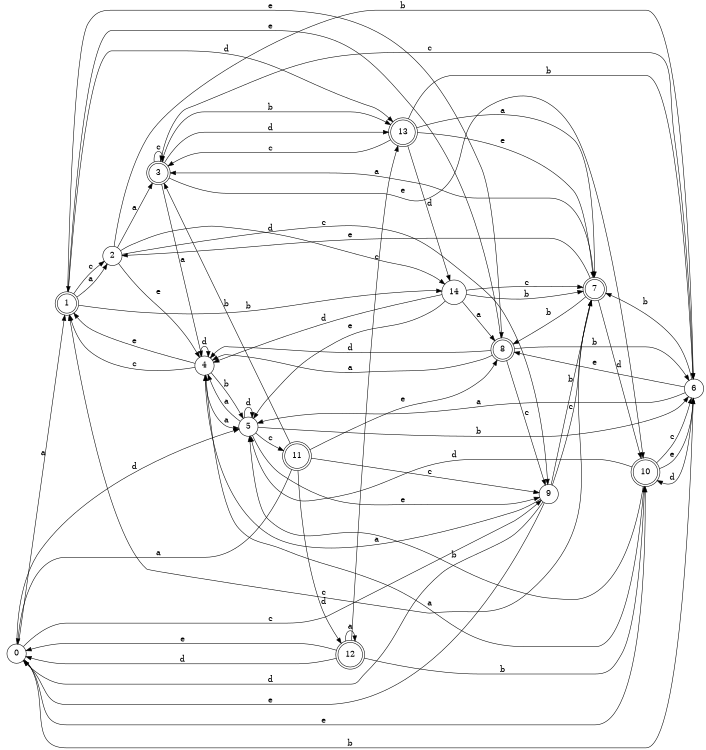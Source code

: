 digraph n12_7 {
__start0 [label="" shape="none"];

rankdir=LR;
size="8,5";

s0 [style="filled", color="black", fillcolor="white" shape="circle", label="0"];
s1 [style="rounded,filled", color="black", fillcolor="white" shape="doublecircle", label="1"];
s2 [style="filled", color="black", fillcolor="white" shape="circle", label="2"];
s3 [style="rounded,filled", color="black", fillcolor="white" shape="doublecircle", label="3"];
s4 [style="filled", color="black", fillcolor="white" shape="circle", label="4"];
s5 [style="filled", color="black", fillcolor="white" shape="circle", label="5"];
s6 [style="filled", color="black", fillcolor="white" shape="circle", label="6"];
s7 [style="rounded,filled", color="black", fillcolor="white" shape="doublecircle", label="7"];
s8 [style="rounded,filled", color="black", fillcolor="white" shape="doublecircle", label="8"];
s9 [style="filled", color="black", fillcolor="white" shape="circle", label="9"];
s10 [style="rounded,filled", color="black", fillcolor="white" shape="doublecircle", label="10"];
s11 [style="rounded,filled", color="black", fillcolor="white" shape="doublecircle", label="11"];
s12 [style="rounded,filled", color="black", fillcolor="white" shape="doublecircle", label="12"];
s13 [style="rounded,filled", color="black", fillcolor="white" shape="doublecircle", label="13"];
s14 [style="filled", color="black", fillcolor="white" shape="circle", label="14"];
s0 -> s1 [label="a"];
s0 -> s6 [label="b"];
s0 -> s9 [label="c"];
s0 -> s5 [label="d"];
s0 -> s10 [label="e"];
s1 -> s2 [label="a"];
s1 -> s14 [label="b"];
s1 -> s2 [label="c"];
s1 -> s13 [label="d"];
s1 -> s8 [label="e"];
s2 -> s3 [label="a"];
s2 -> s6 [label="b"];
s2 -> s9 [label="c"];
s2 -> s14 [label="d"];
s2 -> s4 [label="e"];
s3 -> s4 [label="a"];
s3 -> s13 [label="b"];
s3 -> s3 [label="c"];
s3 -> s13 [label="d"];
s3 -> s10 [label="e"];
s4 -> s5 [label="a"];
s4 -> s5 [label="b"];
s4 -> s1 [label="c"];
s4 -> s4 [label="d"];
s4 -> s1 [label="e"];
s5 -> s4 [label="a"];
s5 -> s6 [label="b"];
s5 -> s11 [label="c"];
s5 -> s5 [label="d"];
s5 -> s9 [label="e"];
s6 -> s5 [label="a"];
s6 -> s7 [label="b"];
s6 -> s3 [label="c"];
s6 -> s10 [label="d"];
s6 -> s8 [label="e"];
s7 -> s3 [label="a"];
s7 -> s8 [label="b"];
s7 -> s1 [label="c"];
s7 -> s10 [label="d"];
s7 -> s2 [label="e"];
s8 -> s4 [label="a"];
s8 -> s6 [label="b"];
s8 -> s9 [label="c"];
s8 -> s4 [label="d"];
s8 -> s1 [label="e"];
s9 -> s4 [label="a"];
s9 -> s7 [label="b"];
s9 -> s7 [label="c"];
s9 -> s0 [label="d"];
s9 -> s0 [label="e"];
s10 -> s4 [label="a"];
s10 -> s5 [label="b"];
s10 -> s6 [label="c"];
s10 -> s5 [label="d"];
s10 -> s6 [label="e"];
s11 -> s0 [label="a"];
s11 -> s3 [label="b"];
s11 -> s9 [label="c"];
s11 -> s12 [label="d"];
s11 -> s8 [label="e"];
s12 -> s12 [label="a"];
s12 -> s10 [label="b"];
s12 -> s13 [label="c"];
s12 -> s0 [label="d"];
s12 -> s0 [label="e"];
s13 -> s7 [label="a"];
s13 -> s6 [label="b"];
s13 -> s3 [label="c"];
s13 -> s14 [label="d"];
s13 -> s7 [label="e"];
s14 -> s8 [label="a"];
s14 -> s7 [label="b"];
s14 -> s7 [label="c"];
s14 -> s4 [label="d"];
s14 -> s5 [label="e"];

}